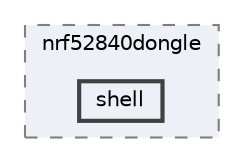 digraph "/home/mj/Desktop/IoT-Chat-Digitalization/Dongle/gnrc_border_router/bin/nrf52840dongle/shell"
{
 // LATEX_PDF_SIZE
  bgcolor="transparent";
  edge [fontname=Helvetica,fontsize=10,labelfontname=Helvetica,labelfontsize=10];
  node [fontname=Helvetica,fontsize=10,shape=box,height=0.2,width=0.4];
  compound=true
  subgraph clusterdir_9941f7556d96a0e17fefe82cd217bc3a {
    graph [ bgcolor="#edf0f7", pencolor="grey50", label="nrf52840dongle", fontname=Helvetica,fontsize=10 style="filled,dashed", URL="dir_9941f7556d96a0e17fefe82cd217bc3a.html",tooltip=""]
  dir_b49ff65561523a094793a4cf2506e6ec [label="shell", fillcolor="#edf0f7", color="grey25", style="filled,bold", URL="dir_b49ff65561523a094793a4cf2506e6ec.html",tooltip=""];
  }
}

